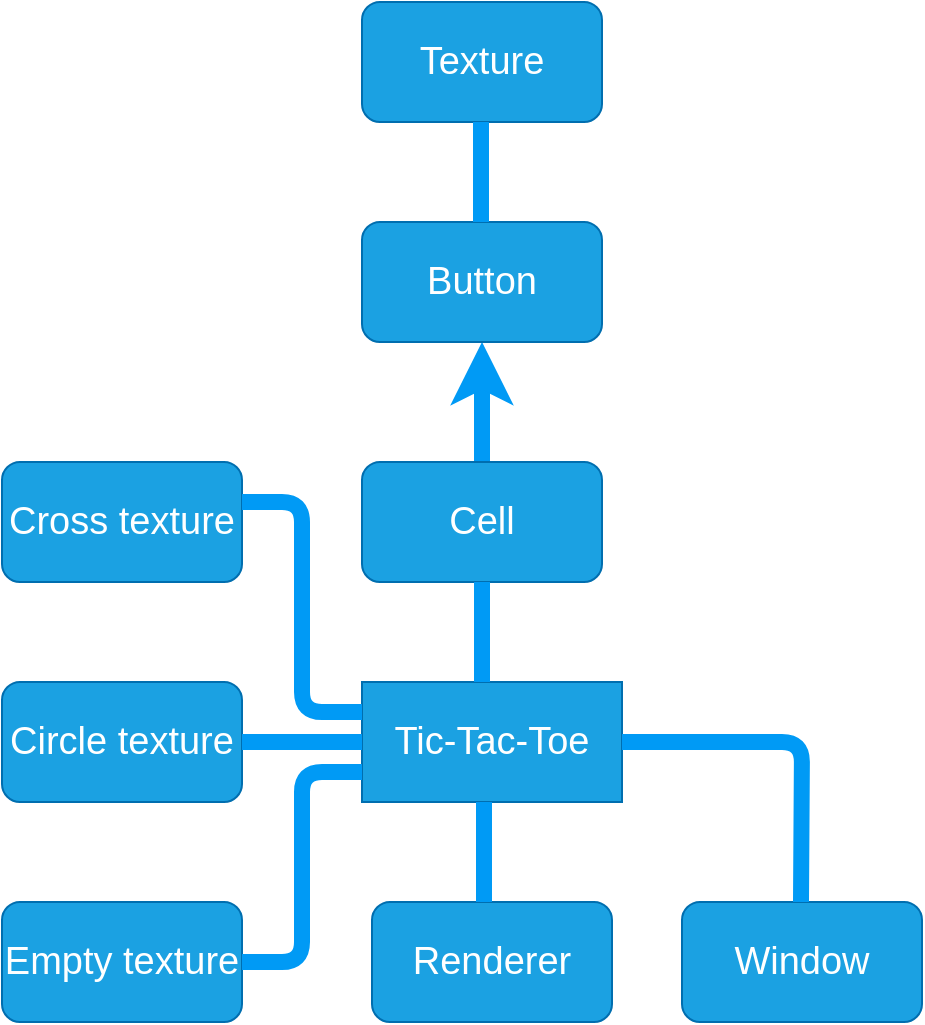 <mxfile version="13.6.9" type="github">
  <diagram id="ZtE1mqXVZwwX5wWtR2dM" name="Page-1">
    <mxGraphModel dx="1310" dy="784" grid="1" gridSize="10" guides="1" tooltips="1" connect="1" arrows="1" fold="1" page="1" pageScale="1" pageWidth="850" pageHeight="1100" math="0" shadow="0">
      <root>
        <mxCell id="0" />
        <mxCell id="1" parent="0" />
        <mxCell id="YzwQ69VODvqGEWO1cmw_-2" value="&lt;font style=&quot;font-size: 19px&quot;&gt;Tic-Tac-Toe&lt;/font&gt;" style="rounded=0;whiteSpace=wrap;html=1;fillColor=#1ba1e2;strokeColor=#006EAF;fontColor=#ffffff;" vertex="1" parent="1">
          <mxGeometry x="-560" y="440" width="130" height="60" as="geometry" />
        </mxCell>
        <mxCell id="YzwQ69VODvqGEWO1cmw_-5" value="&lt;font style=&quot;font-size: 19px&quot;&gt;Renderer&lt;/font&gt;" style="rounded=1;whiteSpace=wrap;html=1;fillColor=#1ba1e2;strokeColor=#006EAF;fontColor=#ffffff;" vertex="1" parent="1">
          <mxGeometry x="-555" y="550" width="120" height="60" as="geometry" />
        </mxCell>
        <mxCell id="YzwQ69VODvqGEWO1cmw_-6" value="&lt;font style=&quot;font-size: 19px&quot;&gt;Window&lt;/font&gt;" style="rounded=1;whiteSpace=wrap;html=1;fillColor=#1ba1e2;strokeColor=#006EAF;fontColor=#ffffff;" vertex="1" parent="1">
          <mxGeometry x="-400" y="550" width="120" height="60" as="geometry" />
        </mxCell>
        <mxCell id="YzwQ69VODvqGEWO1cmw_-7" value="" style="endArrow=none;html=1;entryX=0.5;entryY=1;entryDx=0;entryDy=0;exitX=0.5;exitY=0;exitDx=0;exitDy=0;fillColor=#1ba1e2;strokeWidth=8;strokeColor=#009AF5;" edge="1" parent="1">
          <mxGeometry width="50" height="50" relative="1" as="geometry">
            <mxPoint x="-499" y="550" as="sourcePoint" />
            <mxPoint x="-499" y="500" as="targetPoint" />
          </mxGeometry>
        </mxCell>
        <mxCell id="YzwQ69VODvqGEWO1cmw_-8" value="" style="endArrow=none;html=1;entryX=1;entryY=0.5;entryDx=0;entryDy=0;exitX=0.5;exitY=0;exitDx=0;exitDy=0;fillColor=#1ba1e2;strokeWidth=8;strokeColor=#009AF5;" edge="1" parent="1" target="YzwQ69VODvqGEWO1cmw_-2">
          <mxGeometry width="50" height="50" relative="1" as="geometry">
            <mxPoint x="-340.5" y="550" as="sourcePoint" />
            <mxPoint x="-340.5" y="500" as="targetPoint" />
            <Array as="points">
              <mxPoint x="-340" y="470" />
            </Array>
          </mxGeometry>
        </mxCell>
        <mxCell id="YzwQ69VODvqGEWO1cmw_-20" style="edgeStyle=orthogonalEdgeStyle;rounded=0;orthogonalLoop=1;jettySize=auto;html=1;exitX=0.5;exitY=0;exitDx=0;exitDy=0;strokeColor=#009AF5;strokeWidth=8;" edge="1" parent="1" source="YzwQ69VODvqGEWO1cmw_-12" target="YzwQ69VODvqGEWO1cmw_-19">
          <mxGeometry relative="1" as="geometry" />
        </mxCell>
        <mxCell id="YzwQ69VODvqGEWO1cmw_-12" value="&lt;font style=&quot;font-size: 19px&quot;&gt;Cell&lt;/font&gt;" style="rounded=1;whiteSpace=wrap;html=1;fillColor=#1ba1e2;strokeColor=#006EAF;fontColor=#ffffff;" vertex="1" parent="1">
          <mxGeometry x="-560" y="330" width="120" height="60" as="geometry" />
        </mxCell>
        <mxCell id="YzwQ69VODvqGEWO1cmw_-14" value="&lt;font style=&quot;font-size: 19px&quot;&gt;Texture&lt;/font&gt;" style="rounded=1;whiteSpace=wrap;html=1;fillColor=#1ba1e2;strokeColor=#006EAF;fontColor=#ffffff;" vertex="1" parent="1">
          <mxGeometry x="-560" y="100" width="120" height="60" as="geometry" />
        </mxCell>
        <mxCell id="YzwQ69VODvqGEWO1cmw_-17" value="" style="endArrow=none;html=1;entryX=0.5;entryY=1;entryDx=0;entryDy=0;exitX=0.5;exitY=0;exitDx=0;exitDy=0;fillColor=#1ba1e2;strokeWidth=8;strokeColor=#009AF5;" edge="1" parent="1">
          <mxGeometry width="50" height="50" relative="1" as="geometry">
            <mxPoint x="-500" y="440" as="sourcePoint" />
            <mxPoint x="-500" y="390" as="targetPoint" />
          </mxGeometry>
        </mxCell>
        <mxCell id="YzwQ69VODvqGEWO1cmw_-19" value="&lt;font style=&quot;font-size: 19px&quot;&gt;Button&lt;/font&gt;" style="rounded=1;whiteSpace=wrap;html=1;fillColor=#1ba1e2;strokeColor=#006EAF;fontColor=#ffffff;" vertex="1" parent="1">
          <mxGeometry x="-560" y="210" width="120" height="60" as="geometry" />
        </mxCell>
        <mxCell id="YzwQ69VODvqGEWO1cmw_-21" value="" style="endArrow=none;html=1;entryX=0.5;entryY=1;entryDx=0;entryDy=0;exitX=0.5;exitY=0;exitDx=0;exitDy=0;fillColor=#1ba1e2;strokeWidth=8;strokeColor=#009AF5;" edge="1" parent="1">
          <mxGeometry width="50" height="50" relative="1" as="geometry">
            <mxPoint x="-500.5" y="210" as="sourcePoint" />
            <mxPoint x="-500.5" y="160" as="targetPoint" />
          </mxGeometry>
        </mxCell>
        <mxCell id="YzwQ69VODvqGEWO1cmw_-22" value="&lt;font style=&quot;font-size: 19px&quot;&gt;Cross texture&lt;/font&gt;&lt;span style=&quot;color: rgba(0 , 0 , 0 , 0) ; font-family: monospace ; font-size: 0px&quot;&gt;%3CmxGraphModel%3E%3Croot%3E%3CmxCell%20id%3D%220%22%2F%3E%3CmxCell%20id%3D%221%22%20parent%3D%220%22%2F%3E%3CmxCell%20id%3D%222%22%20value%3D%22%26lt%3Bfont%20style%3D%26quot%3Bfont-size%3A%2019px%26quot%3B%26gt%3BRenderer%26lt%3B%2Ffont%26gt%3B%22%20style%3D%22rounded%3D1%3BwhiteSpace%3Dwrap%3Bhtml%3D1%3BfillColor%3D%231ba1e2%3BstrokeColor%3D%23006EAF%3BfontColor%3D%23ffffff%3B%22%20vertex%3D%221%22%20parent%3D%221%22%3E%3CmxGeometry%20x%3D%22-555%22%20y%3D%22550%22%20width%3D%22120%22%20height%3D%2260%22%20as%3D%22geometry%22%2F%3E%3C%2FmxCell%3E%3C%2Froot%3E%3C%2FmxGraphModel%3E&lt;/span&gt;" style="rounded=1;whiteSpace=wrap;html=1;fillColor=#1ba1e2;strokeColor=#006EAF;fontColor=#ffffff;" vertex="1" parent="1">
          <mxGeometry x="-740" y="330" width="120" height="60" as="geometry" />
        </mxCell>
        <mxCell id="YzwQ69VODvqGEWO1cmw_-23" value="&lt;font style=&quot;font-size: 19px&quot;&gt;Circle texture&lt;/font&gt;" style="rounded=1;whiteSpace=wrap;html=1;fillColor=#1ba1e2;strokeColor=#006EAF;fontColor=#ffffff;" vertex="1" parent="1">
          <mxGeometry x="-740" y="440" width="120" height="60" as="geometry" />
        </mxCell>
        <mxCell id="YzwQ69VODvqGEWO1cmw_-24" value="&lt;font style=&quot;font-size: 19px&quot;&gt;Empty texture&lt;/font&gt;" style="rounded=1;whiteSpace=wrap;html=1;fillColor=#1ba1e2;strokeColor=#006EAF;fontColor=#ffffff;" vertex="1" parent="1">
          <mxGeometry x="-740" y="550" width="120" height="60" as="geometry" />
        </mxCell>
        <mxCell id="YzwQ69VODvqGEWO1cmw_-27" value="" style="endArrow=none;html=1;entryX=0.5;entryY=1;entryDx=0;entryDy=0;exitX=0;exitY=0.25;exitDx=0;exitDy=0;fillColor=#1ba1e2;strokeWidth=8;strokeColor=#009AF5;" edge="1" parent="1" source="YzwQ69VODvqGEWO1cmw_-2">
          <mxGeometry width="50" height="50" relative="1" as="geometry">
            <mxPoint x="-620" y="400" as="sourcePoint" />
            <mxPoint x="-620" y="350" as="targetPoint" />
            <Array as="points">
              <mxPoint x="-590" y="455" />
              <mxPoint x="-590" y="350" />
            </Array>
          </mxGeometry>
        </mxCell>
        <mxCell id="YzwQ69VODvqGEWO1cmw_-28" value="" style="endArrow=none;html=1;entryX=0.5;entryY=1;entryDx=0;entryDy=0;exitX=1;exitY=0.5;exitDx=0;exitDy=0;fillColor=#1ba1e2;strokeWidth=8;strokeColor=#009AF5;" edge="1" parent="1" source="YzwQ69VODvqGEWO1cmw_-23">
          <mxGeometry width="50" height="50" relative="1" as="geometry">
            <mxPoint x="-560" y="520" as="sourcePoint" />
            <mxPoint x="-560" y="470" as="targetPoint" />
          </mxGeometry>
        </mxCell>
        <mxCell id="YzwQ69VODvqGEWO1cmw_-29" value="" style="endArrow=none;html=1;entryX=0;entryY=0.75;entryDx=0;entryDy=0;exitX=1;exitY=0.5;exitDx=0;exitDy=0;fillColor=#1ba1e2;strokeWidth=8;strokeColor=#009AF5;" edge="1" parent="1" source="YzwQ69VODvqGEWO1cmw_-24" target="YzwQ69VODvqGEWO1cmw_-2">
          <mxGeometry width="50" height="50" relative="1" as="geometry">
            <mxPoint x="-600" y="580" as="sourcePoint" />
            <mxPoint x="-600" y="530" as="targetPoint" />
            <Array as="points">
              <mxPoint x="-590" y="580" />
              <mxPoint x="-590" y="485" />
            </Array>
          </mxGeometry>
        </mxCell>
      </root>
    </mxGraphModel>
  </diagram>
</mxfile>
